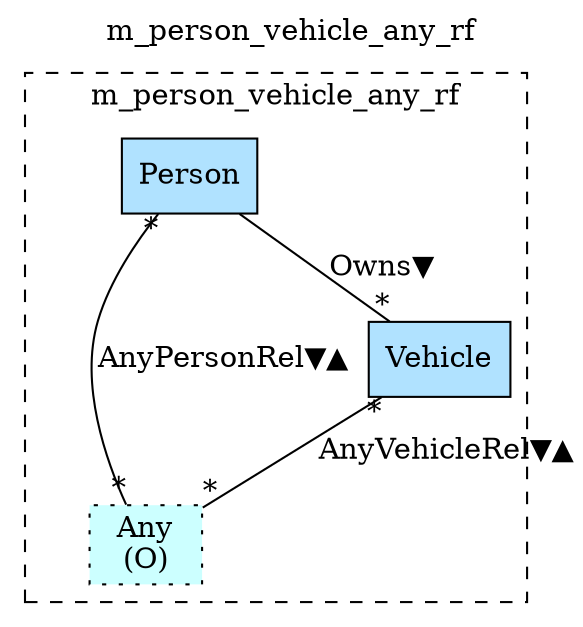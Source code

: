 digraph {graph[label=m_person_vehicle_any_rf,labelloc=tl,labelfontsize=12];
subgraph cluster_m_person_vehicle_any_rf{style=dashed;label=m_person_vehicle_any_rf;
"Any"[shape=record,fillcolor="#CCFFFF",style ="filled,dotted",label=<Any<br/>(O)>];
"Person"[shape=record,fillcolor=lightskyblue1,style = filled,label="Person"];
"Vehicle"[shape=record,fillcolor=lightskyblue1,style = filled,label="Vehicle"];

"Person"->"Vehicle"[label="Owns▼",dir=none,taillabel="",headlabel="*"];
"Person"->"Any"[label="AnyPersonRel▼▲",dir=none,taillabel="*",headlabel="*"];
"Vehicle"->"Any"[label="AnyVehicleRel▼▲",dir=none,taillabel="*",headlabel="*"];

}
}